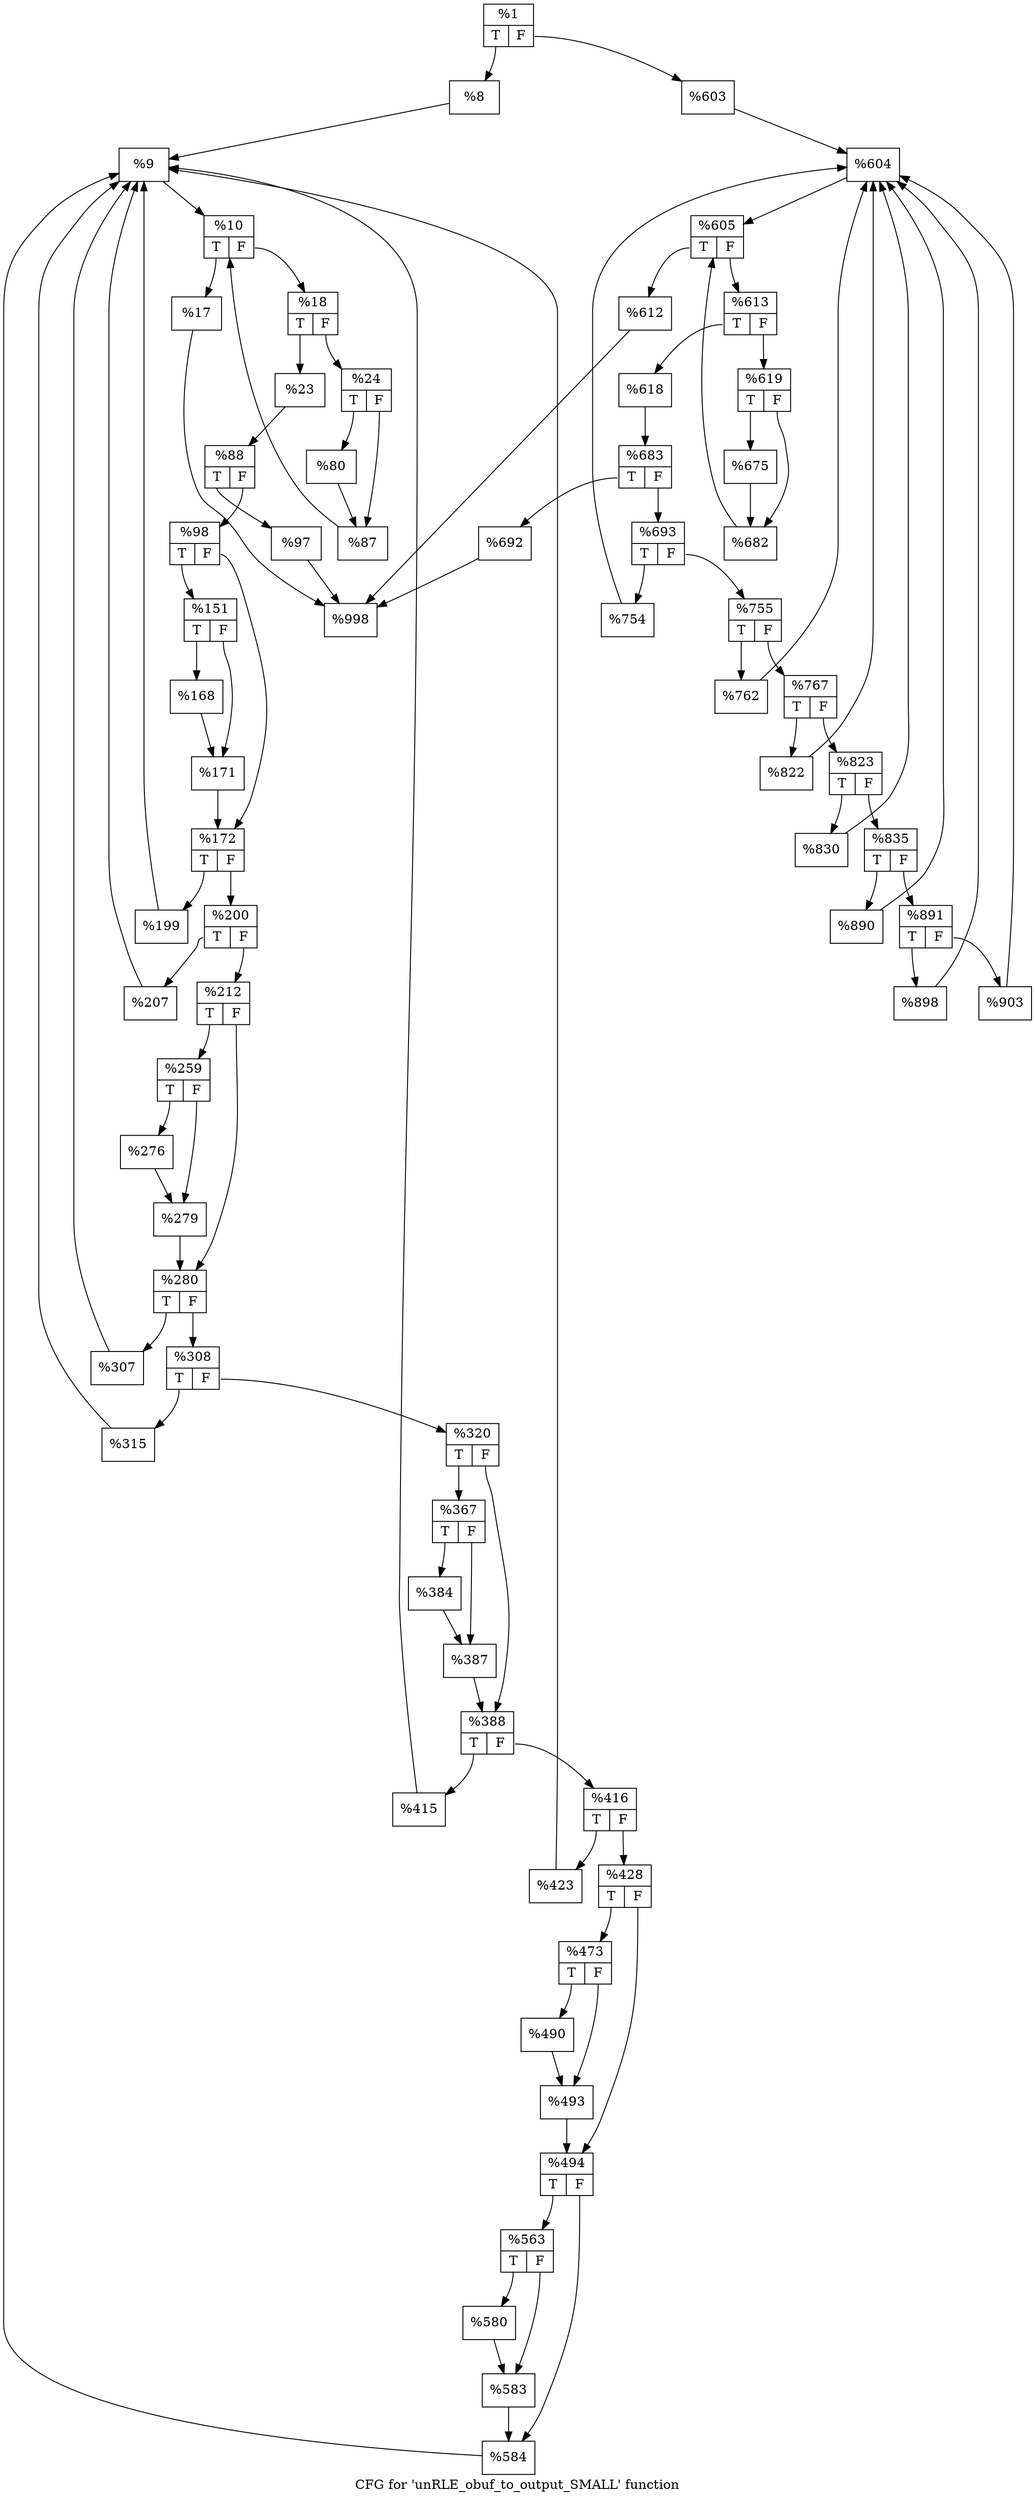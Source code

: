 digraph "CFG for 'unRLE_obuf_to_output_SMALL' function" {
	label="CFG for 'unRLE_obuf_to_output_SMALL' function";

	Node0x192bbe0 [shape=record,label="{%1|{<s0>T|<s1>F}}"];
	Node0x192bbe0:s0 -> Node0x192bf30;
	Node0x192bbe0:s1 -> Node0x192bf80;
	Node0x192bf30 [shape=record,label="{%8}"];
	Node0x192bf30 -> Node0x192bd70;
	Node0x192bd70 [shape=record,label="{%9}"];
	Node0x192bd70 -> Node0x192c150;
	Node0x192c150 [shape=record,label="{%10|{<s0>T|<s1>F}}"];
	Node0x192c150:s0 -> Node0x192da80;
	Node0x192c150:s1 -> Node0x192dad0;
	Node0x192da80 [shape=record,label="{%17}"];
	Node0x192da80 -> Node0x192db20;
	Node0x192dad0 [shape=record,label="{%18|{<s0>T|<s1>F}}"];
	Node0x192dad0:s0 -> Node0x192dda0;
	Node0x192dad0:s1 -> Node0x192ddf0;
	Node0x192dda0 [shape=record,label="{%23}"];
	Node0x192dda0 -> Node0x192ded0;
	Node0x192ddf0 [shape=record,label="{%24|{<s0>T|<s1>F}}"];
	Node0x192ddf0:s0 -> Node0x192fc00;
	Node0x192ddf0:s1 -> Node0x192fc50;
	Node0x192fc00 [shape=record,label="{%80}"];
	Node0x192fc00 -> Node0x192fc50;
	Node0x192fc50 [shape=record,label="{%87}"];
	Node0x192fc50 -> Node0x192c150;
	Node0x192ded0 [shape=record,label="{%88|{<s0>T|<s1>F}}"];
	Node0x192ded0:s0 -> Node0x19304e0;
	Node0x192ded0:s1 -> Node0x1930530;
	Node0x19304e0 [shape=record,label="{%97}"];
	Node0x19304e0 -> Node0x192db20;
	Node0x1930530 [shape=record,label="{%98|{<s0>T|<s1>F}}"];
	Node0x1930530:s0 -> Node0x1932890;
	Node0x1930530:s1 -> Node0x19328e0;
	Node0x1932890 [shape=record,label="{%151|{<s0>T|<s1>F}}"];
	Node0x1932890:s0 -> Node0x1933220;
	Node0x1932890:s1 -> Node0x1933270;
	Node0x1933220 [shape=record,label="{%168}"];
	Node0x1933220 -> Node0x1933270;
	Node0x1933270 [shape=record,label="{%171}"];
	Node0x1933270 -> Node0x19328e0;
	Node0x19328e0 [shape=record,label="{%172|{<s0>T|<s1>F}}"];
	Node0x19328e0:s0 -> Node0x19342a0;
	Node0x19328e0:s1 -> Node0x19342f0;
	Node0x19342a0 [shape=record,label="{%199}"];
	Node0x19342a0 -> Node0x192bd70;
	Node0x19342f0 [shape=record,label="{%200|{<s0>T|<s1>F}}"];
	Node0x19342f0:s0 -> Node0x19346c0;
	Node0x19342f0:s1 -> Node0x1934710;
	Node0x19346c0 [shape=record,label="{%207}"];
	Node0x19346c0 -> Node0x192bd70;
	Node0x1934710 [shape=record,label="{%212|{<s0>T|<s1>F}}"];
	Node0x1934710:s0 -> Node0x19316f0;
	Node0x1934710:s1 -> Node0x1931740;
	Node0x19316f0 [shape=record,label="{%259|{<s0>T|<s1>F}}"];
	Node0x19316f0:s0 -> Node0x19372f0;
	Node0x19316f0:s1 -> Node0x1937340;
	Node0x19372f0 [shape=record,label="{%276}"];
	Node0x19372f0 -> Node0x1937340;
	Node0x1937340 [shape=record,label="{%279}"];
	Node0x1937340 -> Node0x1931740;
	Node0x1931740 [shape=record,label="{%280|{<s0>T|<s1>F}}"];
	Node0x1931740:s0 -> Node0x1938370;
	Node0x1931740:s1 -> Node0x19383c0;
	Node0x1938370 [shape=record,label="{%307}"];
	Node0x1938370 -> Node0x192bd70;
	Node0x19383c0 [shape=record,label="{%308|{<s0>T|<s1>F}}"];
	Node0x19383c0:s0 -> Node0x1938790;
	Node0x19383c0:s1 -> Node0x19387e0;
	Node0x1938790 [shape=record,label="{%315}"];
	Node0x1938790 -> Node0x192bd70;
	Node0x19387e0 [shape=record,label="{%320|{<s0>T|<s1>F}}"];
	Node0x19387e0:s0 -> Node0x193a230;
	Node0x19387e0:s1 -> Node0x193a280;
	Node0x193a230 [shape=record,label="{%367|{<s0>T|<s1>F}}"];
	Node0x193a230:s0 -> Node0x193abc0;
	Node0x193a230:s1 -> Node0x193ac10;
	Node0x193abc0 [shape=record,label="{%384}"];
	Node0x193abc0 -> Node0x193ac10;
	Node0x193ac10 [shape=record,label="{%387}"];
	Node0x193ac10 -> Node0x193a280;
	Node0x193a280 [shape=record,label="{%388|{<s0>T|<s1>F}}"];
	Node0x193a280:s0 -> Node0x193bc40;
	Node0x193a280:s1 -> Node0x193bc90;
	Node0x193bc40 [shape=record,label="{%415}"];
	Node0x193bc40 -> Node0x192bd70;
	Node0x193bc90 [shape=record,label="{%416|{<s0>T|<s1>F}}"];
	Node0x193bc90:s0 -> Node0x193c060;
	Node0x193bc90:s1 -> Node0x193c0b0;
	Node0x193c060 [shape=record,label="{%423}"];
	Node0x193c060 -> Node0x192bd70;
	Node0x193c0b0 [shape=record,label="{%428|{<s0>T|<s1>F}}"];
	Node0x193c0b0:s0 -> Node0x193d980;
	Node0x193c0b0:s1 -> Node0x193d9d0;
	Node0x193d980 [shape=record,label="{%473|{<s0>T|<s1>F}}"];
	Node0x193d980:s0 -> Node0x193e310;
	Node0x193d980:s1 -> Node0x193e360;
	Node0x193e310 [shape=record,label="{%490}"];
	Node0x193e310 -> Node0x193e360;
	Node0x193e360 [shape=record,label="{%493}"];
	Node0x193e360 -> Node0x193d9d0;
	Node0x193d9d0 [shape=record,label="{%494|{<s0>T|<s1>F}}"];
	Node0x193d9d0:s0 -> Node0x1937050;
	Node0x193d9d0:s1 -> Node0x19418e0;
	Node0x1937050 [shape=record,label="{%563|{<s0>T|<s1>F}}"];
	Node0x1937050:s0 -> Node0x1942220;
	Node0x1937050:s1 -> Node0x1942270;
	Node0x1942220 [shape=record,label="{%580}"];
	Node0x1942220 -> Node0x1942270;
	Node0x1942270 [shape=record,label="{%583}"];
	Node0x1942270 -> Node0x19418e0;
	Node0x19418e0 [shape=record,label="{%584}"];
	Node0x19418e0 -> Node0x192bd70;
	Node0x192bf80 [shape=record,label="{%603}"];
	Node0x192bf80 -> Node0x1942fa0;
	Node0x1942fa0 [shape=record,label="{%604}"];
	Node0x1942fa0 -> Node0x1943050;
	Node0x1943050 [shape=record,label="{%605|{<s0>T|<s1>F}}"];
	Node0x1943050:s0 -> Node0x19433d0;
	Node0x1943050:s1 -> Node0x1943420;
	Node0x19433d0 [shape=record,label="{%612}"];
	Node0x19433d0 -> Node0x192db20;
	Node0x1943420 [shape=record,label="{%613|{<s0>T|<s1>F}}"];
	Node0x1943420:s0 -> Node0x1943730;
	Node0x1943420:s1 -> Node0x1943780;
	Node0x1943730 [shape=record,label="{%618}"];
	Node0x1943730 -> Node0x1943860;
	Node0x1943780 [shape=record,label="{%619|{<s0>T|<s1>F}}"];
	Node0x1943780:s0 -> Node0x1945590;
	Node0x1943780:s1 -> Node0x19455e0;
	Node0x1945590 [shape=record,label="{%675}"];
	Node0x1945590 -> Node0x19455e0;
	Node0x19455e0 [shape=record,label="{%682}"];
	Node0x19455e0 -> Node0x1943050;
	Node0x1943860 [shape=record,label="{%683|{<s0>T|<s1>F}}"];
	Node0x1943860:s0 -> Node0x1945e70;
	Node0x1943860:s1 -> Node0x1945ec0;
	Node0x1945e70 [shape=record,label="{%692}"];
	Node0x1945e70 -> Node0x192db20;
	Node0x1945ec0 [shape=record,label="{%693|{<s0>T|<s1>F}}"];
	Node0x1945ec0:s0 -> Node0x1947e30;
	Node0x1945ec0:s1 -> Node0x1947e80;
	Node0x1947e30 [shape=record,label="{%754}"];
	Node0x1947e30 -> Node0x1942fa0;
	Node0x1947e80 [shape=record,label="{%755|{<s0>T|<s1>F}}"];
	Node0x1947e80:s0 -> Node0x1948250;
	Node0x1947e80:s1 -> Node0x19482a0;
	Node0x1948250 [shape=record,label="{%762}"];
	Node0x1948250 -> Node0x1942fa0;
	Node0x19482a0 [shape=record,label="{%767|{<s0>T|<s1>F}}"];
	Node0x19482a0:s0 -> Node0x194a110;
	Node0x19482a0:s1 -> Node0x194a160;
	Node0x194a110 [shape=record,label="{%822}"];
	Node0x194a110 -> Node0x1942fa0;
	Node0x194a160 [shape=record,label="{%823|{<s0>T|<s1>F}}"];
	Node0x194a160:s0 -> Node0x194a530;
	Node0x194a160:s1 -> Node0x194a580;
	Node0x194a530 [shape=record,label="{%830}"];
	Node0x194a530 -> Node0x1942fa0;
	Node0x194a580 [shape=record,label="{%835|{<s0>T|<s1>F}}"];
	Node0x194a580:s0 -> Node0x194c3f0;
	Node0x194a580:s1 -> Node0x194c440;
	Node0x194c3f0 [shape=record,label="{%890}"];
	Node0x194c3f0 -> Node0x1942fa0;
	Node0x194c440 [shape=record,label="{%891|{<s0>T|<s1>F}}"];
	Node0x194c440:s0 -> Node0x194c810;
	Node0x194c440:s1 -> Node0x194c860;
	Node0x194c810 [shape=record,label="{%898}"];
	Node0x194c810 -> Node0x1942fa0;
	Node0x194c860 [shape=record,label="{%903}"];
	Node0x194c860 -> Node0x1942fa0;
	Node0x192db20 [shape=record,label="{%998}"];
}
